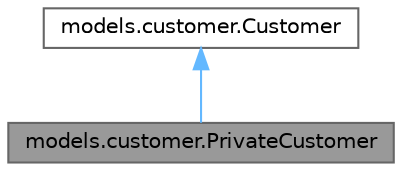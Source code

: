 digraph "models.customer.PrivateCustomer"
{
 // LATEX_PDF_SIZE
  bgcolor="transparent";
  edge [fontname=Helvetica,fontsize=10,labelfontname=Helvetica,labelfontsize=10];
  node [fontname=Helvetica,fontsize=10,shape=box,height=0.2,width=0.4];
  Node1 [id="Node000001",label="models.customer.PrivateCustomer",height=0.2,width=0.4,color="gray40", fillcolor="grey60", style="filled", fontcolor="black",tooltip="Represents a private customer."];
  Node2 -> Node1 [id="edge1_Node000001_Node000002",dir="back",color="steelblue1",style="solid",tooltip=" "];
  Node2 [id="Node000002",label="models.customer.Customer",height=0.2,width=0.4,color="gray40", fillcolor="white", style="filled",URL="$classmodels_1_1customer_1_1_customer.html",tooltip="Represents a customer in the Fresh Harvest Veggies system."];
}
